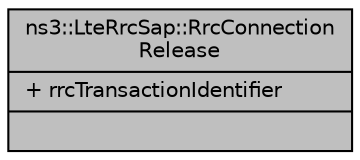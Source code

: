 digraph "ns3::LteRrcSap::RrcConnectionRelease"
{
  edge [fontname="Helvetica",fontsize="10",labelfontname="Helvetica",labelfontsize="10"];
  node [fontname="Helvetica",fontsize="10",shape=record];
  Node1 [label="{ns3::LteRrcSap::RrcConnection\lRelease\n|+ rrcTransactionIdentifier\l|}",height=0.2,width=0.4,color="black", fillcolor="grey75", style="filled", fontcolor="black"];
}
